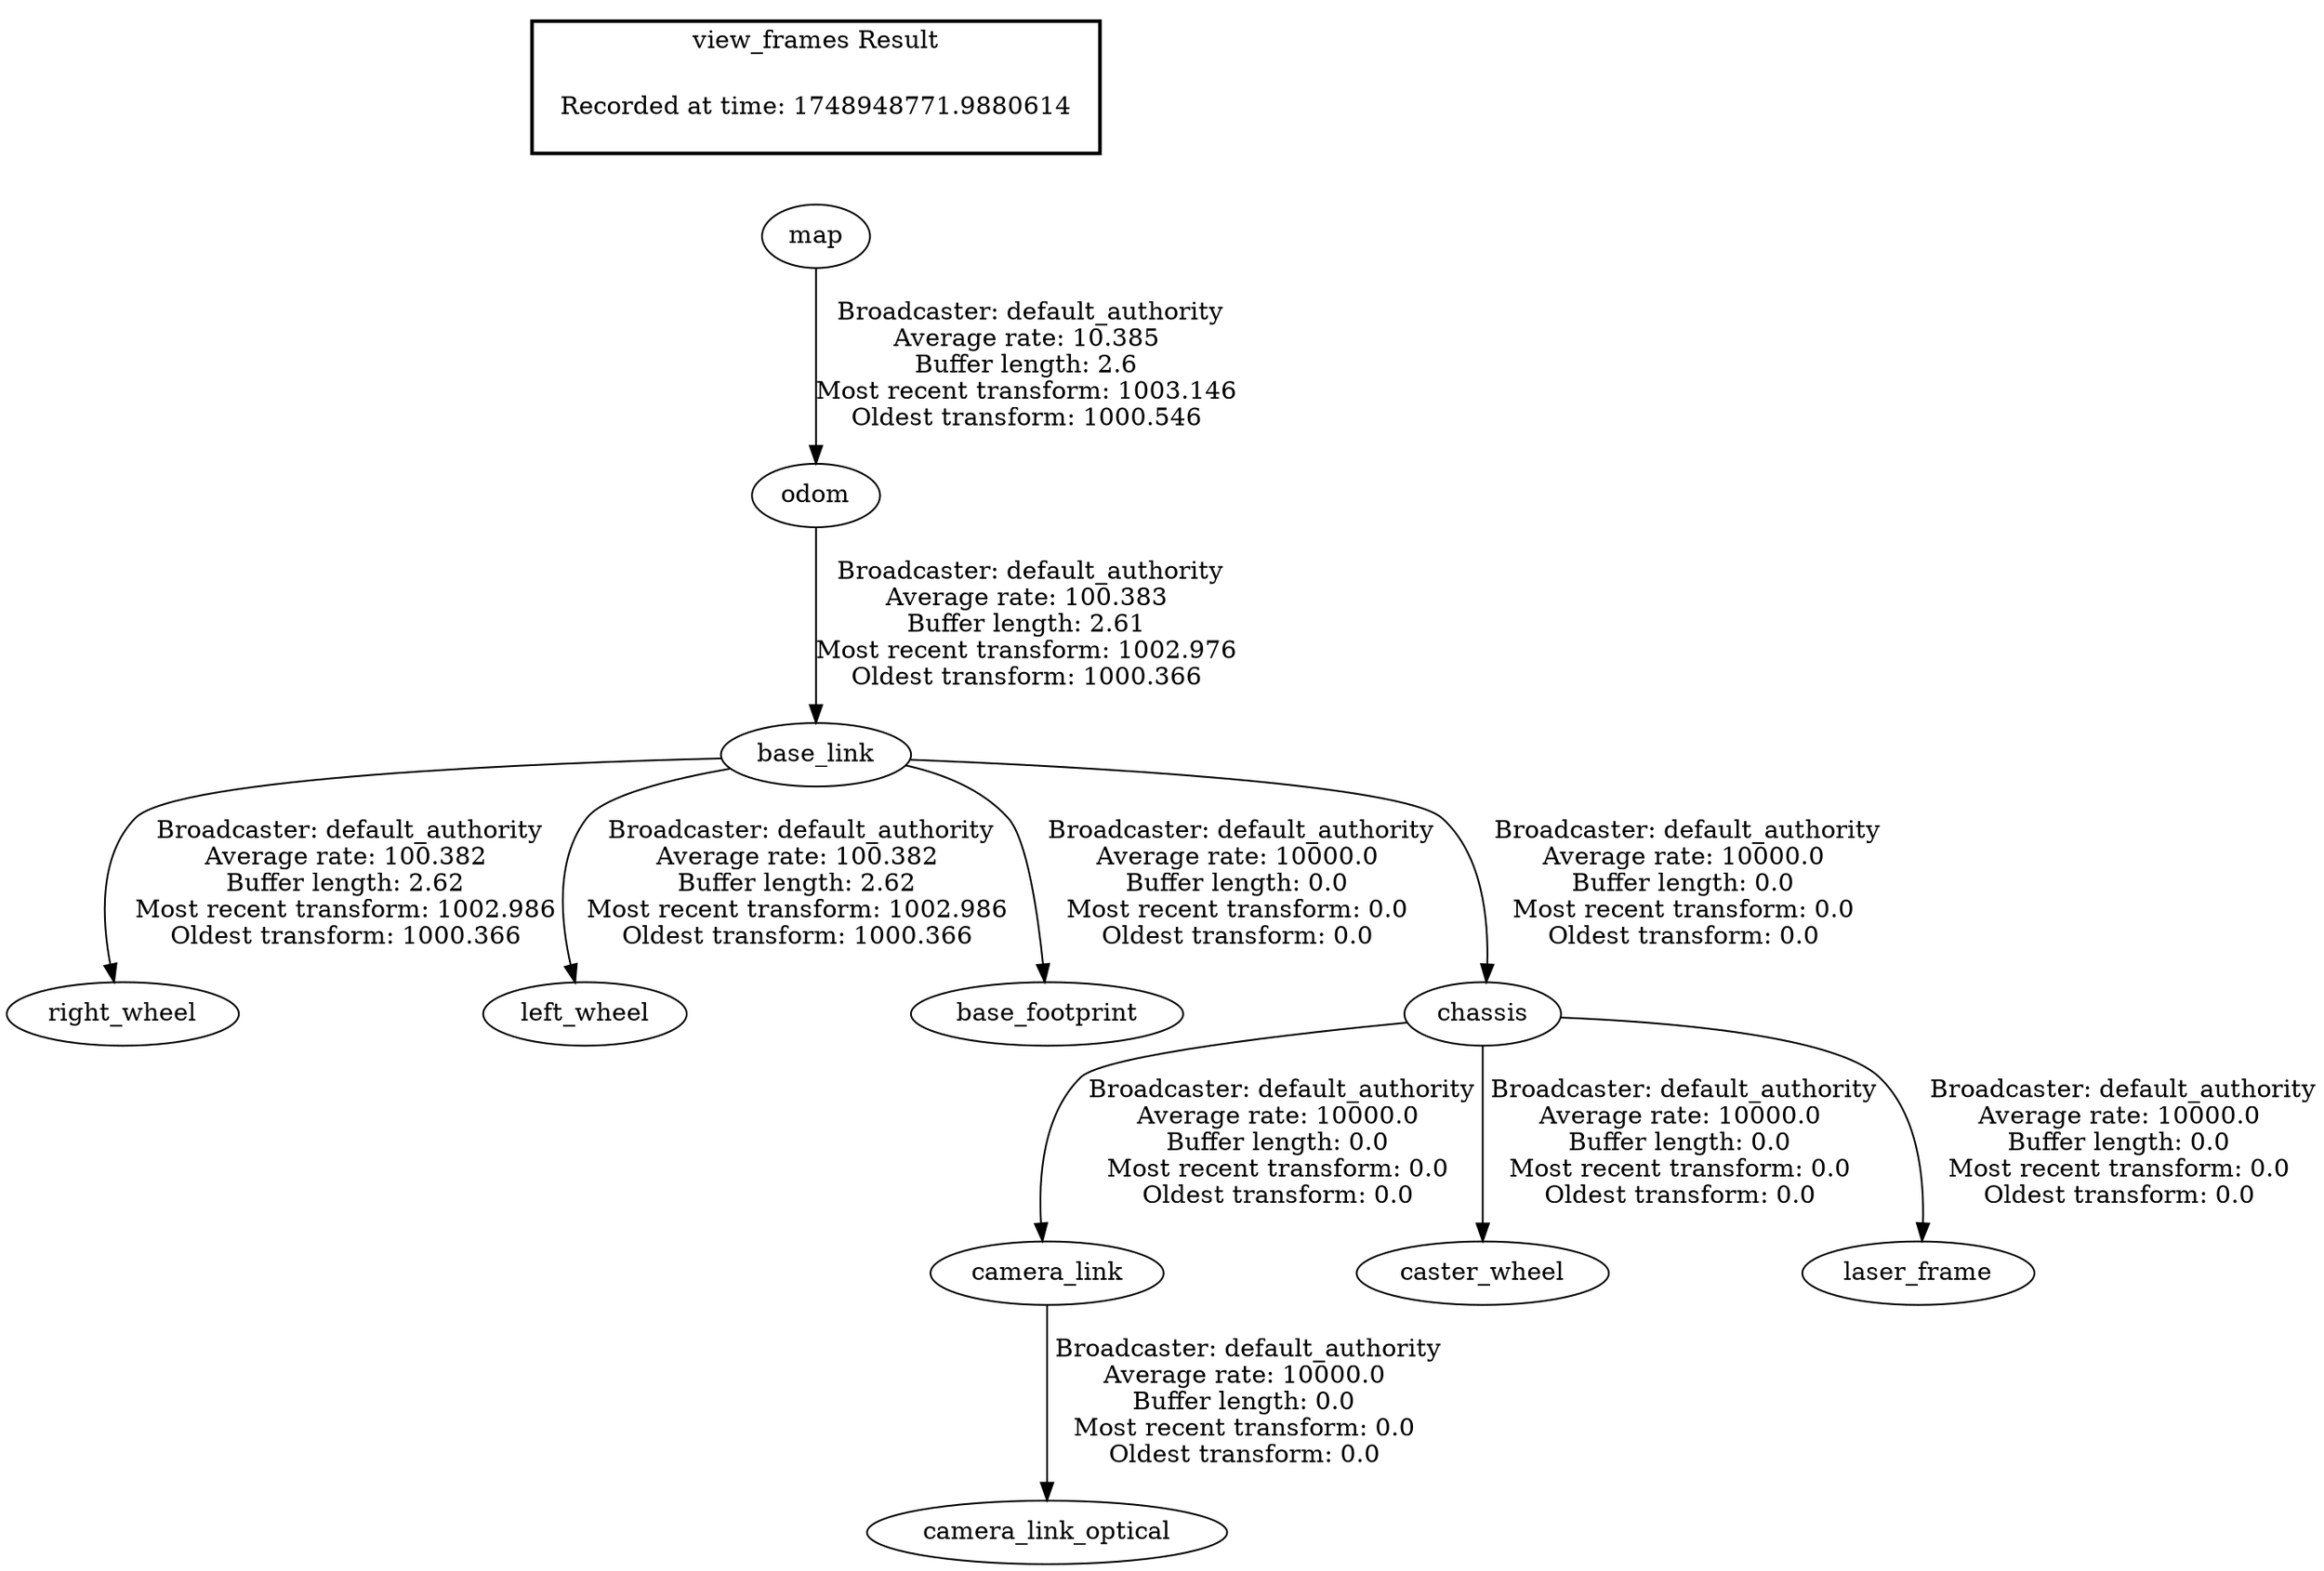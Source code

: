 digraph G {
"base_link" -> "right_wheel"[label=" Broadcaster: default_authority\nAverage rate: 100.382\nBuffer length: 2.62\nMost recent transform: 1002.986\nOldest transform: 1000.366\n"];
"odom" -> "base_link"[label=" Broadcaster: default_authority\nAverage rate: 100.383\nBuffer length: 2.61\nMost recent transform: 1002.976\nOldest transform: 1000.366\n"];
"base_link" -> "left_wheel"[label=" Broadcaster: default_authority\nAverage rate: 100.382\nBuffer length: 2.62\nMost recent transform: 1002.986\nOldest transform: 1000.366\n"];
"map" -> "odom"[label=" Broadcaster: default_authority\nAverage rate: 10.385\nBuffer length: 2.6\nMost recent transform: 1003.146\nOldest transform: 1000.546\n"];
"base_link" -> "base_footprint"[label=" Broadcaster: default_authority\nAverage rate: 10000.0\nBuffer length: 0.0\nMost recent transform: 0.0\nOldest transform: 0.0\n"];
"chassis" -> "camera_link"[label=" Broadcaster: default_authority\nAverage rate: 10000.0\nBuffer length: 0.0\nMost recent transform: 0.0\nOldest transform: 0.0\n"];
"base_link" -> "chassis"[label=" Broadcaster: default_authority\nAverage rate: 10000.0\nBuffer length: 0.0\nMost recent transform: 0.0\nOldest transform: 0.0\n"];
"camera_link" -> "camera_link_optical"[label=" Broadcaster: default_authority\nAverage rate: 10000.0\nBuffer length: 0.0\nMost recent transform: 0.0\nOldest transform: 0.0\n"];
"chassis" -> "caster_wheel"[label=" Broadcaster: default_authority\nAverage rate: 10000.0\nBuffer length: 0.0\nMost recent transform: 0.0\nOldest transform: 0.0\n"];
"chassis" -> "laser_frame"[label=" Broadcaster: default_authority\nAverage rate: 10000.0\nBuffer length: 0.0\nMost recent transform: 0.0\nOldest transform: 0.0\n"];
edge [style=invis];
 subgraph cluster_legend { style=bold; color=black; label ="view_frames Result";
"Recorded at time: 1748948771.9880614"[ shape=plaintext ] ;
}->"map";
}